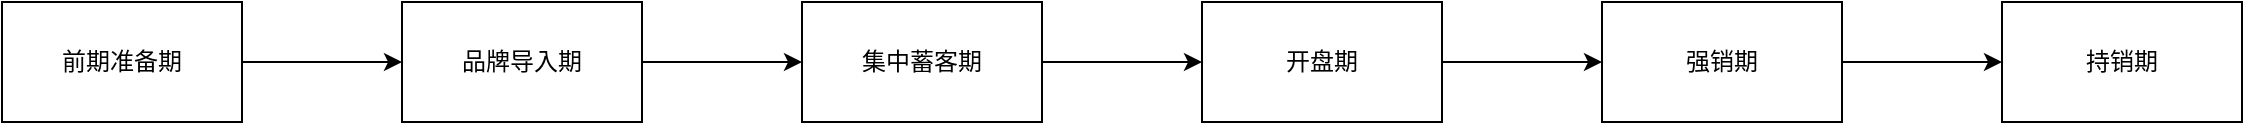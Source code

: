 <mxfile version="14.6.13" type="github">
  <diagram id="gAYLs6P5zjDs-k3iVm-y" name="Page-1">
    <mxGraphModel dx="1422" dy="762" grid="1" gridSize="10" guides="1" tooltips="1" connect="1" arrows="1" fold="1" page="1" pageScale="1" pageWidth="827" pageHeight="1169" math="0" shadow="0">
      <root>
        <mxCell id="0" />
        <mxCell id="1" parent="0" />
        <mxCell id="a8IUFsbmlE4pYnBHEr7y-3" value="" style="edgeStyle=orthogonalEdgeStyle;rounded=0;orthogonalLoop=1;jettySize=auto;html=1;" edge="1" parent="1" source="a8IUFsbmlE4pYnBHEr7y-1" target="a8IUFsbmlE4pYnBHEr7y-2">
          <mxGeometry relative="1" as="geometry" />
        </mxCell>
        <mxCell id="a8IUFsbmlE4pYnBHEr7y-1" value="前期准备期" style="rounded=0;whiteSpace=wrap;html=1;" vertex="1" parent="1">
          <mxGeometry x="110" y="220" width="120" height="60" as="geometry" />
        </mxCell>
        <mxCell id="a8IUFsbmlE4pYnBHEr7y-5" value="" style="edgeStyle=orthogonalEdgeStyle;rounded=0;orthogonalLoop=1;jettySize=auto;html=1;" edge="1" parent="1" source="a8IUFsbmlE4pYnBHEr7y-2" target="a8IUFsbmlE4pYnBHEr7y-4">
          <mxGeometry relative="1" as="geometry" />
        </mxCell>
        <mxCell id="a8IUFsbmlE4pYnBHEr7y-2" value="品牌导入期" style="whiteSpace=wrap;html=1;rounded=0;" vertex="1" parent="1">
          <mxGeometry x="310" y="220" width="120" height="60" as="geometry" />
        </mxCell>
        <mxCell id="a8IUFsbmlE4pYnBHEr7y-7" value="" style="edgeStyle=orthogonalEdgeStyle;rounded=0;orthogonalLoop=1;jettySize=auto;html=1;" edge="1" parent="1" source="a8IUFsbmlE4pYnBHEr7y-4" target="a8IUFsbmlE4pYnBHEr7y-6">
          <mxGeometry relative="1" as="geometry" />
        </mxCell>
        <mxCell id="a8IUFsbmlE4pYnBHEr7y-4" value="集中蓄客期" style="whiteSpace=wrap;html=1;rounded=0;" vertex="1" parent="1">
          <mxGeometry x="510" y="220" width="120" height="60" as="geometry" />
        </mxCell>
        <mxCell id="a8IUFsbmlE4pYnBHEr7y-9" value="" style="edgeStyle=orthogonalEdgeStyle;rounded=0;orthogonalLoop=1;jettySize=auto;html=1;" edge="1" parent="1" source="a8IUFsbmlE4pYnBHEr7y-6" target="a8IUFsbmlE4pYnBHEr7y-8">
          <mxGeometry relative="1" as="geometry" />
        </mxCell>
        <mxCell id="a8IUFsbmlE4pYnBHEr7y-6" value="开盘期" style="whiteSpace=wrap;html=1;rounded=0;" vertex="1" parent="1">
          <mxGeometry x="710" y="220" width="120" height="60" as="geometry" />
        </mxCell>
        <mxCell id="a8IUFsbmlE4pYnBHEr7y-11" value="" style="edgeStyle=orthogonalEdgeStyle;rounded=0;orthogonalLoop=1;jettySize=auto;html=1;" edge="1" parent="1" source="a8IUFsbmlE4pYnBHEr7y-8" target="a8IUFsbmlE4pYnBHEr7y-10">
          <mxGeometry relative="1" as="geometry" />
        </mxCell>
        <mxCell id="a8IUFsbmlE4pYnBHEr7y-8" value="强销期" style="whiteSpace=wrap;html=1;rounded=0;" vertex="1" parent="1">
          <mxGeometry x="910" y="220" width="120" height="60" as="geometry" />
        </mxCell>
        <mxCell id="a8IUFsbmlE4pYnBHEr7y-10" value="持销期" style="whiteSpace=wrap;html=1;rounded=0;" vertex="1" parent="1">
          <mxGeometry x="1110" y="220" width="120" height="60" as="geometry" />
        </mxCell>
      </root>
    </mxGraphModel>
  </diagram>
</mxfile>
